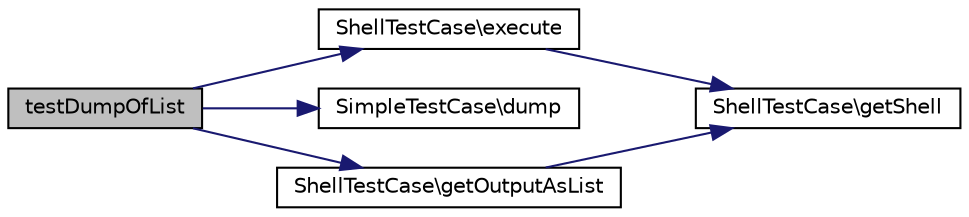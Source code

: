 digraph "testDumpOfList"
{
  edge [fontname="Helvetica",fontsize="10",labelfontname="Helvetica",labelfontsize="10"];
  node [fontname="Helvetica",fontsize="10",shape=record];
  rankdir="LR";
  Node1 [label="testDumpOfList",height=0.2,width=0.4,color="black", fillcolor="grey75", style="filled" fontcolor="black"];
  Node1 -> Node2 [color="midnightblue",fontsize="10",style="solid",fontname="Helvetica"];
  Node2 [label="ShellTestCase\\execute",height=0.2,width=0.4,color="black", fillcolor="white", style="filled",URL="$class_shell_test_case.html#a5704439633de497abe437bb32a0d8de1"];
  Node2 -> Node3 [color="midnightblue",fontsize="10",style="solid",fontname="Helvetica"];
  Node3 [label="ShellTestCase\\getShell",height=0.2,width=0.4,color="black", fillcolor="white", style="filled",URL="$class_shell_test_case.html#a2ce03a964d7ee21e925aad1e532705e0"];
  Node1 -> Node4 [color="midnightblue",fontsize="10",style="solid",fontname="Helvetica"];
  Node4 [label="SimpleTestCase\\dump",height=0.2,width=0.4,color="black", fillcolor="white", style="filled",URL="$class_simple_test_case.html#a0b0216f92304c09d73df53c9ef3e4621"];
  Node1 -> Node5 [color="midnightblue",fontsize="10",style="solid",fontname="Helvetica"];
  Node5 [label="ShellTestCase\\getOutputAsList",height=0.2,width=0.4,color="black", fillcolor="white", style="filled",URL="$class_shell_test_case.html#acd122371cffdcb24d80bfc393036806b"];
  Node5 -> Node3 [color="midnightblue",fontsize="10",style="solid",fontname="Helvetica"];
}
